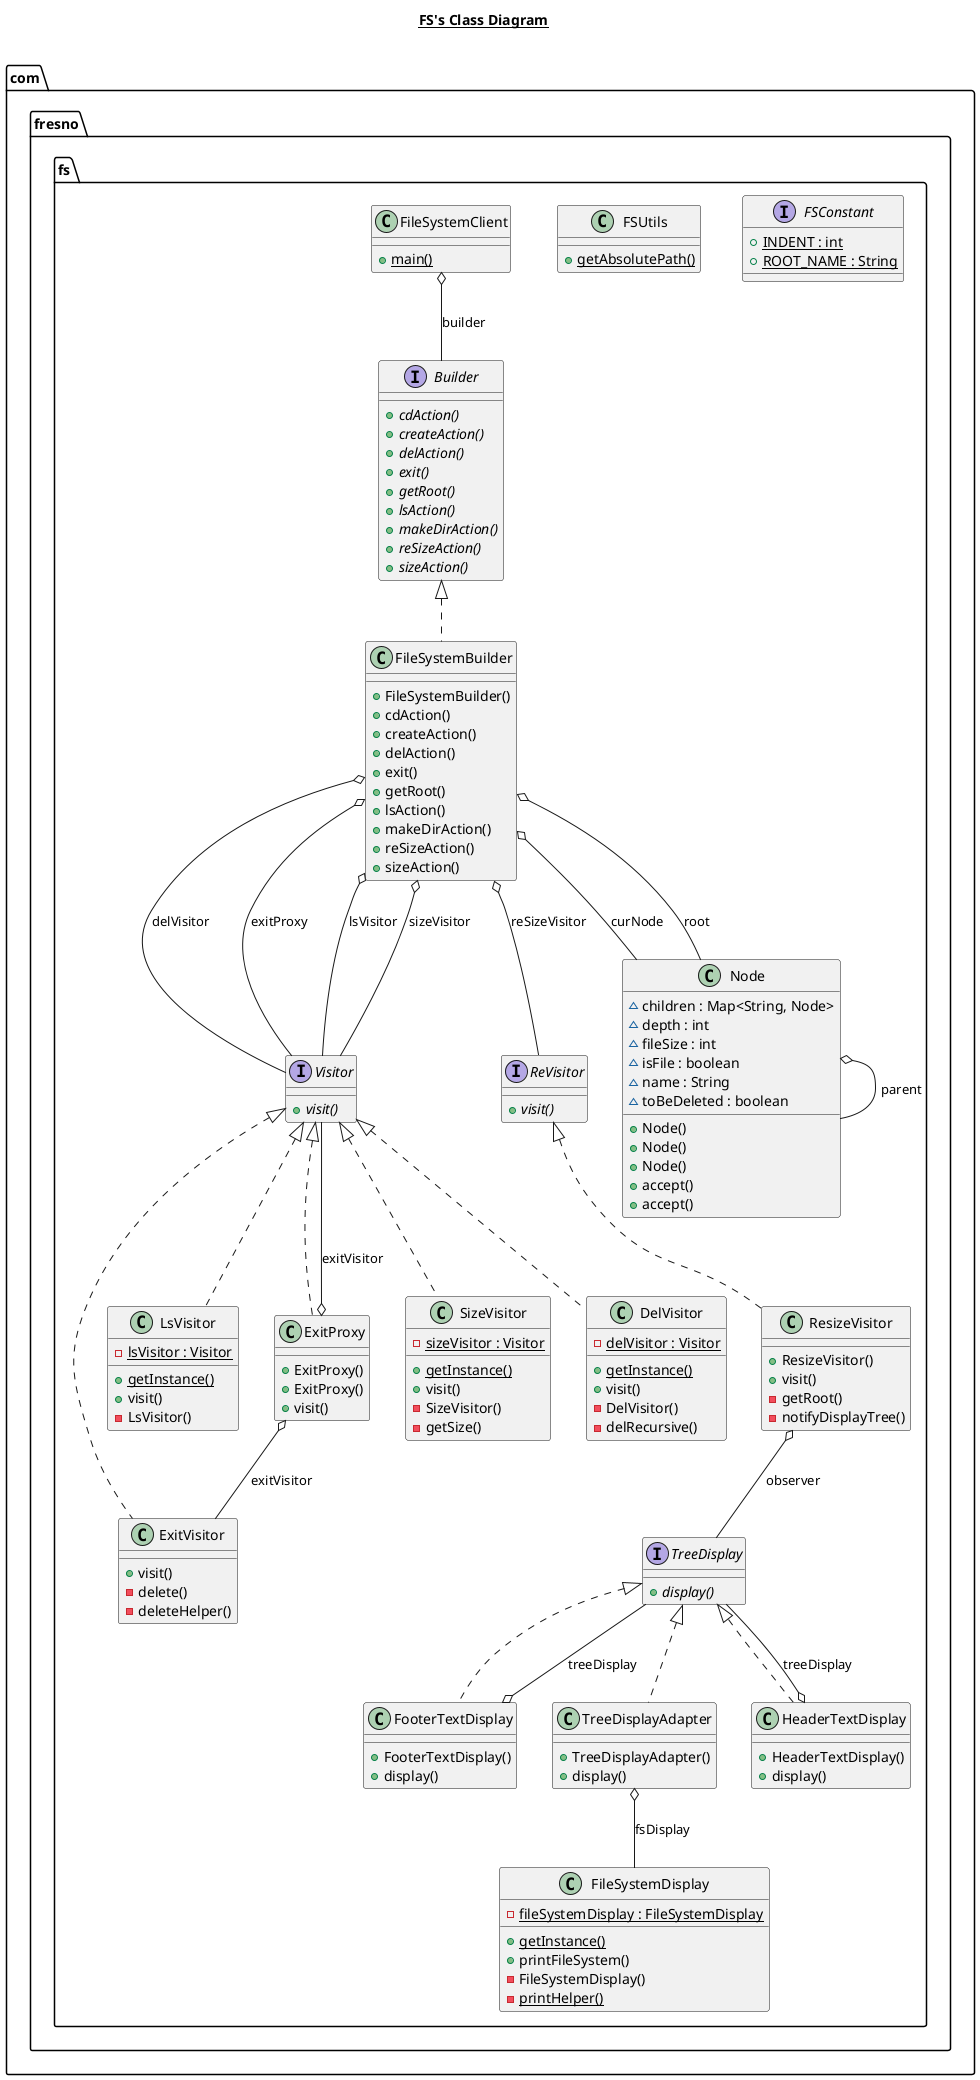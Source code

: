 @startuml

title __FS's Class Diagram__\n

  namespace com.fresno.fs {
    interface com.fresno.fs.Builder {
        {abstract} + cdAction()
        {abstract} + createAction()
        {abstract} + delAction()
        {abstract} + exit()
        {abstract} + getRoot()
        {abstract} + lsAction()
        {abstract} + makeDirAction()
        {abstract} + reSizeAction()
        {abstract} + sizeAction()
    }
  }
  

  namespace com.fresno.fs {
    class com.fresno.fs.DelVisitor {
        {static} - delVisitor : Visitor
        {static} + getInstance()
        + visit()
        - DelVisitor()
        - delRecursive()
    }
  }
  

  namespace com.fresno.fs {
    class com.fresno.fs.ExitProxy {
        + ExitProxy()
        + ExitProxy()
        + visit()
    }
  }
  

  namespace com.fresno.fs {
    class com.fresno.fs.ExitVisitor {
        + visit()
        - delete()
        - deleteHelper()
    }
  }
  

  namespace com.fresno.fs {
    interface com.fresno.fs.FSConstant {
        {static} + INDENT : int
        {static} + ROOT_NAME : String
    }
  }
  

  namespace com.fresno.fs {
    class com.fresno.fs.FSUtils {
        {static} + getAbsolutePath()
    }
  }
  

  namespace com.fresno.fs {
    class com.fresno.fs.FileSystemBuilder {
        + FileSystemBuilder()
        + cdAction()
        + createAction()
        + delAction()
        + exit()
        + getRoot()
        + lsAction()
        + makeDirAction()
        + reSizeAction()
        + sizeAction()
    }
  }
  

  namespace com.fresno.fs {
    class com.fresno.fs.FileSystemClient {
        {static} + main()
    }
  }
  

  namespace com.fresno.fs {
    class com.fresno.fs.FileSystemDisplay {
        {static} - fileSystemDisplay : FileSystemDisplay
        {static} + getInstance()
        + printFileSystem()
        - FileSystemDisplay()
        {static} - printHelper()
    }
  }
  

  namespace com.fresno.fs {
    class com.fresno.fs.FooterTextDisplay {
        + FooterTextDisplay()
        + display()
    }
  }
  

  namespace com.fresno.fs {
    class com.fresno.fs.HeaderTextDisplay {
        + HeaderTextDisplay()
        + display()
    }
  }
  

  namespace com.fresno.fs {
    class com.fresno.fs.LsVisitor {
        {static} - lsVisitor : Visitor
        {static} + getInstance()
        + visit()
        - LsVisitor()
    }
  }
  

  namespace com.fresno.fs {
    class com.fresno.fs.Node {
        ~ children : Map<String, Node>
        ~ depth : int
        ~ fileSize : int
        ~ isFile : boolean
        ~ name : String
        ~ toBeDeleted : boolean
        + Node()
        + Node()
        + Node()
        + accept()
        + accept()
    }
  }
  

  namespace com.fresno.fs {
    interface com.fresno.fs.ReVisitor {
        {abstract} + visit()
    }
  }
  

  namespace com.fresno.fs {
    class com.fresno.fs.ResizeVisitor {
        + ResizeVisitor()
        + visit()
        - getRoot()
        - notifyDisplayTree()
    }
  }
  

  namespace com.fresno.fs {
    class com.fresno.fs.SizeVisitor {
        {static} - sizeVisitor : Visitor
        {static} + getInstance()
        + visit()
        - SizeVisitor()
        - getSize()
    }
  }
  

  namespace com.fresno.fs {
    interface com.fresno.fs.TreeDisplay {
        {abstract} + display()
    }
  }
  

  namespace com.fresno.fs {
    class com.fresno.fs.TreeDisplayAdapter {
        + TreeDisplayAdapter()
        + display()
    }
  }
  

  namespace com.fresno.fs {
    interface com.fresno.fs.Visitor {
        {abstract} + visit()
    }
  }
  
  com.fresno.fs.FileSystemClient o-- com.fresno.fs.Builder : builder
  com.fresno.fs.DelVisitor .up.|> com.fresno.fs.Visitor
  com.fresno.fs.ExitProxy .up.|> com.fresno.fs.Visitor
  com.fresno.fs.ExitProxy o-- com.fresno.fs.Visitor : exitVisitor
  com.fresno.fs.ExitProxy o-- com.fresno.fs.ExitVisitor : exitVisitor
  com.fresno.fs.ExitVisitor .up.|> com.fresno.fs.Visitor
  com.fresno.fs.FileSystemBuilder .up.|> com.fresno.fs.Builder
  com.fresno.fs.FileSystemBuilder o-- com.fresno.fs.Node : curNode
  com.fresno.fs.FileSystemBuilder o-- com.fresno.fs.Visitor : delVisitor
  com.fresno.fs.FileSystemBuilder o-- com.fresno.fs.Visitor : exitProxy
  com.fresno.fs.FileSystemBuilder o-- com.fresno.fs.Visitor : lsVisitor
  com.fresno.fs.FileSystemBuilder o-- com.fresno.fs.ReVisitor : reSizeVisitor
  com.fresno.fs.FileSystemBuilder o-- com.fresno.fs.Node : root
  com.fresno.fs.FileSystemBuilder o-- com.fresno.fs.Visitor : sizeVisitor
  com.fresno.fs.FooterTextDisplay .up.|> com.fresno.fs.TreeDisplay
  com.fresno.fs.FooterTextDisplay o-- com.fresno.fs.TreeDisplay : treeDisplay
  com.fresno.fs.HeaderTextDisplay .up.|> com.fresno.fs.TreeDisplay
  com.fresno.fs.HeaderTextDisplay o-- com.fresno.fs.TreeDisplay : treeDisplay
  com.fresno.fs.LsVisitor .up.|> com.fresno.fs.Visitor
  com.fresno.fs.Node o-- com.fresno.fs.Node : parent
  com.fresno.fs.ResizeVisitor .up.|> com.fresno.fs.ReVisitor
  com.fresno.fs.ResizeVisitor o-- com.fresno.fs.TreeDisplay : observer
  com.fresno.fs.SizeVisitor .up.|> com.fresno.fs.Visitor
  com.fresno.fs.TreeDisplayAdapter .up.|> com.fresno.fs.TreeDisplay
  com.fresno.fs.TreeDisplayAdapter o-- com.fresno.fs.FileSystemDisplay : fsDisplay


@enduml
